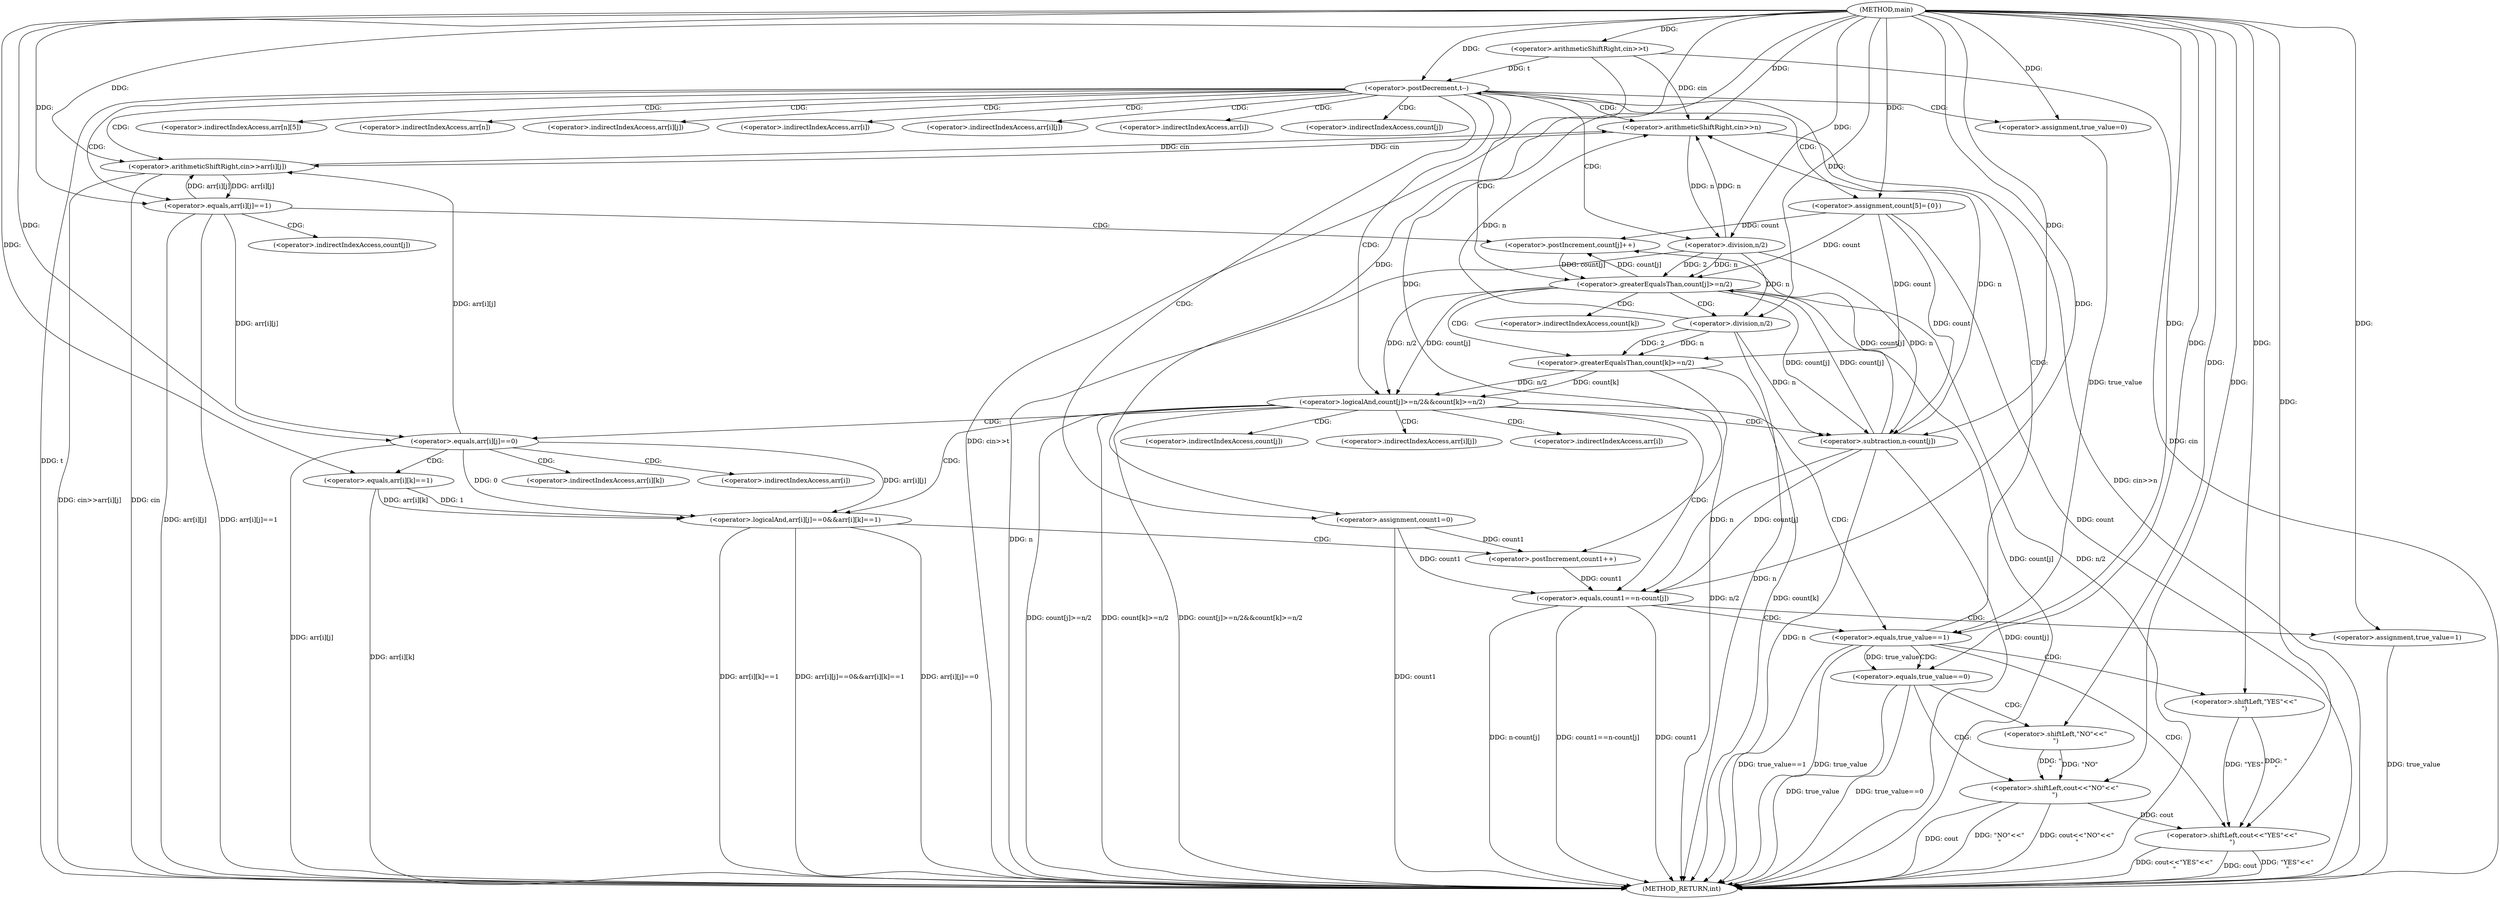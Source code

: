 digraph "main" {  
"1000111" [label = "(METHOD,main)" ]
"1000235" [label = "(METHOD_RETURN,int)" ]
"1000114" [label = "(<operator>.arithmeticShiftRight,cin>>t)" ]
"1000119" [label = "(<operator>.postDecrement,t--)" ]
"1000122" [label = "(<operator>.arithmeticShiftRight,cin>>n)" ]
"1000131" [label = "(<operator>.assignment,count[5]={0})" ]
"1000157" [label = "(<operator>.assignment,true_value=0)" ]
"1000227" [label = "(<operator>.equals,true_value==0)" ]
"1000230" [label = "(<operator>.shiftLeft,cout<<\"NO\"<<\"\n\")" ]
"1000135" [label = "(<operator>.arithmeticShiftRight,cin>>arr[i][j])" ]
"1000163" [label = "(<operator>.assignment,count1=0)" ]
"1000216" [label = "(<operator>.equals,true_value==1)" ]
"1000145" [label = "(<operator>.equals,arr[i][j]==1)" ]
"1000152" [label = "(<operator>.postIncrement,count[j]++)" ]
"1000167" [label = "(<operator>.logicalAnd,count[j]>=n/2&&count[k]>=n/2)" ]
"1000220" [label = "(<operator>.shiftLeft,cout<<\"YES\"<<\"\n\")" ]
"1000232" [label = "(<operator>.shiftLeft,\"NO\"<<\"\n\")" ]
"1000168" [label = "(<operator>.greaterEqualsThan,count[j]>=n/2)" ]
"1000175" [label = "(<operator>.greaterEqualsThan,count[k]>=n/2)" ]
"1000203" [label = "(<operator>.equals,count1==n-count[j])" ]
"1000222" [label = "(<operator>.shiftLeft,\"YES\"<<\"\n\")" ]
"1000172" [label = "(<operator>.division,n/2)" ]
"1000179" [label = "(<operator>.division,n/2)" ]
"1000185" [label = "(<operator>.logicalAnd,arr[i][j]==0&&arr[i][k]==1)" ]
"1000200" [label = "(<operator>.postIncrement,count1++)" ]
"1000211" [label = "(<operator>.assignment,true_value=1)" ]
"1000205" [label = "(<operator>.subtraction,n-count[j])" ]
"1000186" [label = "(<operator>.equals,arr[i][j]==0)" ]
"1000193" [label = "(<operator>.equals,arr[i][k]==1)" ]
"1000125" [label = "(<operator>.indirectIndexAccess,arr[n][5])" ]
"1000126" [label = "(<operator>.indirectIndexAccess,arr[n])" ]
"1000137" [label = "(<operator>.indirectIndexAccess,arr[i][j])" ]
"1000138" [label = "(<operator>.indirectIndexAccess,arr[i])" ]
"1000146" [label = "(<operator>.indirectIndexAccess,arr[i][j])" ]
"1000153" [label = "(<operator>.indirectIndexAccess,count[j])" ]
"1000147" [label = "(<operator>.indirectIndexAccess,arr[i])" ]
"1000169" [label = "(<operator>.indirectIndexAccess,count[j])" ]
"1000176" [label = "(<operator>.indirectIndexAccess,count[k])" ]
"1000207" [label = "(<operator>.indirectIndexAccess,count[j])" ]
"1000187" [label = "(<operator>.indirectIndexAccess,arr[i][j])" ]
"1000194" [label = "(<operator>.indirectIndexAccess,arr[i][k])" ]
"1000188" [label = "(<operator>.indirectIndexAccess,arr[i])" ]
"1000195" [label = "(<operator>.indirectIndexAccess,arr[i])" ]
  "1000114" -> "1000235"  [ label = "DDG: cin"] 
  "1000114" -> "1000235"  [ label = "DDG: cin>>t"] 
  "1000119" -> "1000235"  [ label = "DDG: t"] 
  "1000122" -> "1000235"  [ label = "DDG: cin>>n"] 
  "1000131" -> "1000235"  [ label = "DDG: count"] 
  "1000135" -> "1000235"  [ label = "DDG: cin"] 
  "1000135" -> "1000235"  [ label = "DDG: cin>>arr[i][j]"] 
  "1000145" -> "1000235"  [ label = "DDG: arr[i][j]"] 
  "1000145" -> "1000235"  [ label = "DDG: arr[i][j]==1"] 
  "1000163" -> "1000235"  [ label = "DDG: count1"] 
  "1000168" -> "1000235"  [ label = "DDG: count[j]"] 
  "1000172" -> "1000235"  [ label = "DDG: n"] 
  "1000168" -> "1000235"  [ label = "DDG: n/2"] 
  "1000167" -> "1000235"  [ label = "DDG: count[j]>=n/2"] 
  "1000175" -> "1000235"  [ label = "DDG: count[k]"] 
  "1000179" -> "1000235"  [ label = "DDG: n"] 
  "1000175" -> "1000235"  [ label = "DDG: n/2"] 
  "1000167" -> "1000235"  [ label = "DDG: count[k]>=n/2"] 
  "1000167" -> "1000235"  [ label = "DDG: count[j]>=n/2&&count[k]>=n/2"] 
  "1000186" -> "1000235"  [ label = "DDG: arr[i][j]"] 
  "1000185" -> "1000235"  [ label = "DDG: arr[i][j]==0"] 
  "1000193" -> "1000235"  [ label = "DDG: arr[i][k]"] 
  "1000185" -> "1000235"  [ label = "DDG: arr[i][k]==1"] 
  "1000185" -> "1000235"  [ label = "DDG: arr[i][j]==0&&arr[i][k]==1"] 
  "1000203" -> "1000235"  [ label = "DDG: count1"] 
  "1000205" -> "1000235"  [ label = "DDG: n"] 
  "1000205" -> "1000235"  [ label = "DDG: count[j]"] 
  "1000203" -> "1000235"  [ label = "DDG: n-count[j]"] 
  "1000203" -> "1000235"  [ label = "DDG: count1==n-count[j]"] 
  "1000216" -> "1000235"  [ label = "DDG: true_value"] 
  "1000216" -> "1000235"  [ label = "DDG: true_value==1"] 
  "1000227" -> "1000235"  [ label = "DDG: true_value"] 
  "1000227" -> "1000235"  [ label = "DDG: true_value==0"] 
  "1000230" -> "1000235"  [ label = "DDG: cout"] 
  "1000230" -> "1000235"  [ label = "DDG: \"NO\"<<\"\n\""] 
  "1000230" -> "1000235"  [ label = "DDG: cout<<\"NO\"<<\"\n\""] 
  "1000220" -> "1000235"  [ label = "DDG: cout"] 
  "1000220" -> "1000235"  [ label = "DDG: \"YES\"<<\"\n\""] 
  "1000220" -> "1000235"  [ label = "DDG: cout<<\"YES\"<<\"\n\""] 
  "1000211" -> "1000235"  [ label = "DDG: true_value"] 
  "1000111" -> "1000114"  [ label = "DDG: "] 
  "1000114" -> "1000119"  [ label = "DDG: t"] 
  "1000111" -> "1000119"  [ label = "DDG: "] 
  "1000111" -> "1000157"  [ label = "DDG: "] 
  "1000114" -> "1000122"  [ label = "DDG: cin"] 
  "1000135" -> "1000122"  [ label = "DDG: cin"] 
  "1000111" -> "1000122"  [ label = "DDG: "] 
  "1000172" -> "1000122"  [ label = "DDG: n"] 
  "1000179" -> "1000122"  [ label = "DDG: n"] 
  "1000205" -> "1000122"  [ label = "DDG: n"] 
  "1000111" -> "1000131"  [ label = "DDG: "] 
  "1000111" -> "1000163"  [ label = "DDG: "] 
  "1000216" -> "1000227"  [ label = "DDG: true_value"] 
  "1000111" -> "1000227"  [ label = "DDG: "] 
  "1000111" -> "1000230"  [ label = "DDG: "] 
  "1000232" -> "1000230"  [ label = "DDG: \"\n\""] 
  "1000232" -> "1000230"  [ label = "DDG: \"NO\""] 
  "1000122" -> "1000135"  [ label = "DDG: cin"] 
  "1000111" -> "1000135"  [ label = "DDG: "] 
  "1000145" -> "1000135"  [ label = "DDG: arr[i][j]"] 
  "1000186" -> "1000135"  [ label = "DDG: arr[i][j]"] 
  "1000157" -> "1000216"  [ label = "DDG: true_value"] 
  "1000111" -> "1000216"  [ label = "DDG: "] 
  "1000111" -> "1000232"  [ label = "DDG: "] 
  "1000135" -> "1000145"  [ label = "DDG: arr[i][j]"] 
  "1000111" -> "1000145"  [ label = "DDG: "] 
  "1000131" -> "1000152"  [ label = "DDG: count"] 
  "1000168" -> "1000152"  [ label = "DDG: count[j]"] 
  "1000205" -> "1000152"  [ label = "DDG: count[j]"] 
  "1000168" -> "1000167"  [ label = "DDG: n/2"] 
  "1000168" -> "1000167"  [ label = "DDG: count[j]"] 
  "1000175" -> "1000167"  [ label = "DDG: n/2"] 
  "1000175" -> "1000167"  [ label = "DDG: count[k]"] 
  "1000230" -> "1000220"  [ label = "DDG: cout"] 
  "1000111" -> "1000220"  [ label = "DDG: "] 
  "1000222" -> "1000220"  [ label = "DDG: \"YES\""] 
  "1000222" -> "1000220"  [ label = "DDG: \"\n\""] 
  "1000131" -> "1000168"  [ label = "DDG: count"] 
  "1000152" -> "1000168"  [ label = "DDG: count[j]"] 
  "1000205" -> "1000168"  [ label = "DDG: count[j]"] 
  "1000172" -> "1000168"  [ label = "DDG: 2"] 
  "1000172" -> "1000168"  [ label = "DDG: n"] 
  "1000131" -> "1000175"  [ label = "DDG: count"] 
  "1000179" -> "1000175"  [ label = "DDG: n"] 
  "1000179" -> "1000175"  [ label = "DDG: 2"] 
  "1000111" -> "1000222"  [ label = "DDG: "] 
  "1000122" -> "1000172"  [ label = "DDG: n"] 
  "1000111" -> "1000172"  [ label = "DDG: "] 
  "1000172" -> "1000179"  [ label = "DDG: n"] 
  "1000111" -> "1000179"  [ label = "DDG: "] 
  "1000163" -> "1000203"  [ label = "DDG: count1"] 
  "1000200" -> "1000203"  [ label = "DDG: count1"] 
  "1000111" -> "1000203"  [ label = "DDG: "] 
  "1000205" -> "1000203"  [ label = "DDG: count[j]"] 
  "1000205" -> "1000203"  [ label = "DDG: n"] 
  "1000111" -> "1000211"  [ label = "DDG: "] 
  "1000186" -> "1000185"  [ label = "DDG: arr[i][j]"] 
  "1000186" -> "1000185"  [ label = "DDG: 0"] 
  "1000193" -> "1000185"  [ label = "DDG: 1"] 
  "1000193" -> "1000185"  [ label = "DDG: arr[i][k]"] 
  "1000163" -> "1000200"  [ label = "DDG: count1"] 
  "1000111" -> "1000200"  [ label = "DDG: "] 
  "1000172" -> "1000205"  [ label = "DDG: n"] 
  "1000179" -> "1000205"  [ label = "DDG: n"] 
  "1000111" -> "1000205"  [ label = "DDG: "] 
  "1000131" -> "1000205"  [ label = "DDG: count"] 
  "1000168" -> "1000205"  [ label = "DDG: count[j]"] 
  "1000145" -> "1000186"  [ label = "DDG: arr[i][j]"] 
  "1000111" -> "1000186"  [ label = "DDG: "] 
  "1000111" -> "1000193"  [ label = "DDG: "] 
  "1000119" -> "1000125"  [ label = "CDG: "] 
  "1000119" -> "1000157"  [ label = "CDG: "] 
  "1000119" -> "1000122"  [ label = "CDG: "] 
  "1000119" -> "1000167"  [ label = "CDG: "] 
  "1000119" -> "1000126"  [ label = "CDG: "] 
  "1000119" -> "1000145"  [ label = "CDG: "] 
  "1000119" -> "1000146"  [ label = "CDG: "] 
  "1000119" -> "1000138"  [ label = "CDG: "] 
  "1000119" -> "1000135"  [ label = "CDG: "] 
  "1000119" -> "1000172"  [ label = "CDG: "] 
  "1000119" -> "1000169"  [ label = "CDG: "] 
  "1000119" -> "1000163"  [ label = "CDG: "] 
  "1000119" -> "1000168"  [ label = "CDG: "] 
  "1000119" -> "1000131"  [ label = "CDG: "] 
  "1000119" -> "1000137"  [ label = "CDG: "] 
  "1000119" -> "1000147"  [ label = "CDG: "] 
  "1000227" -> "1000232"  [ label = "CDG: "] 
  "1000227" -> "1000230"  [ label = "CDG: "] 
  "1000216" -> "1000227"  [ label = "CDG: "] 
  "1000216" -> "1000222"  [ label = "CDG: "] 
  "1000216" -> "1000220"  [ label = "CDG: "] 
  "1000216" -> "1000119"  [ label = "CDG: "] 
  "1000145" -> "1000153"  [ label = "CDG: "] 
  "1000145" -> "1000152"  [ label = "CDG: "] 
  "1000167" -> "1000216"  [ label = "CDG: "] 
  "1000167" -> "1000188"  [ label = "CDG: "] 
  "1000167" -> "1000187"  [ label = "CDG: "] 
  "1000167" -> "1000185"  [ label = "CDG: "] 
  "1000167" -> "1000186"  [ label = "CDG: "] 
  "1000167" -> "1000207"  [ label = "CDG: "] 
  "1000167" -> "1000203"  [ label = "CDG: "] 
  "1000167" -> "1000205"  [ label = "CDG: "] 
  "1000168" -> "1000175"  [ label = "CDG: "] 
  "1000168" -> "1000179"  [ label = "CDG: "] 
  "1000168" -> "1000176"  [ label = "CDG: "] 
  "1000203" -> "1000211"  [ label = "CDG: "] 
  "1000203" -> "1000216"  [ label = "CDG: "] 
  "1000185" -> "1000200"  [ label = "CDG: "] 
  "1000186" -> "1000194"  [ label = "CDG: "] 
  "1000186" -> "1000195"  [ label = "CDG: "] 
  "1000186" -> "1000193"  [ label = "CDG: "] 
}
